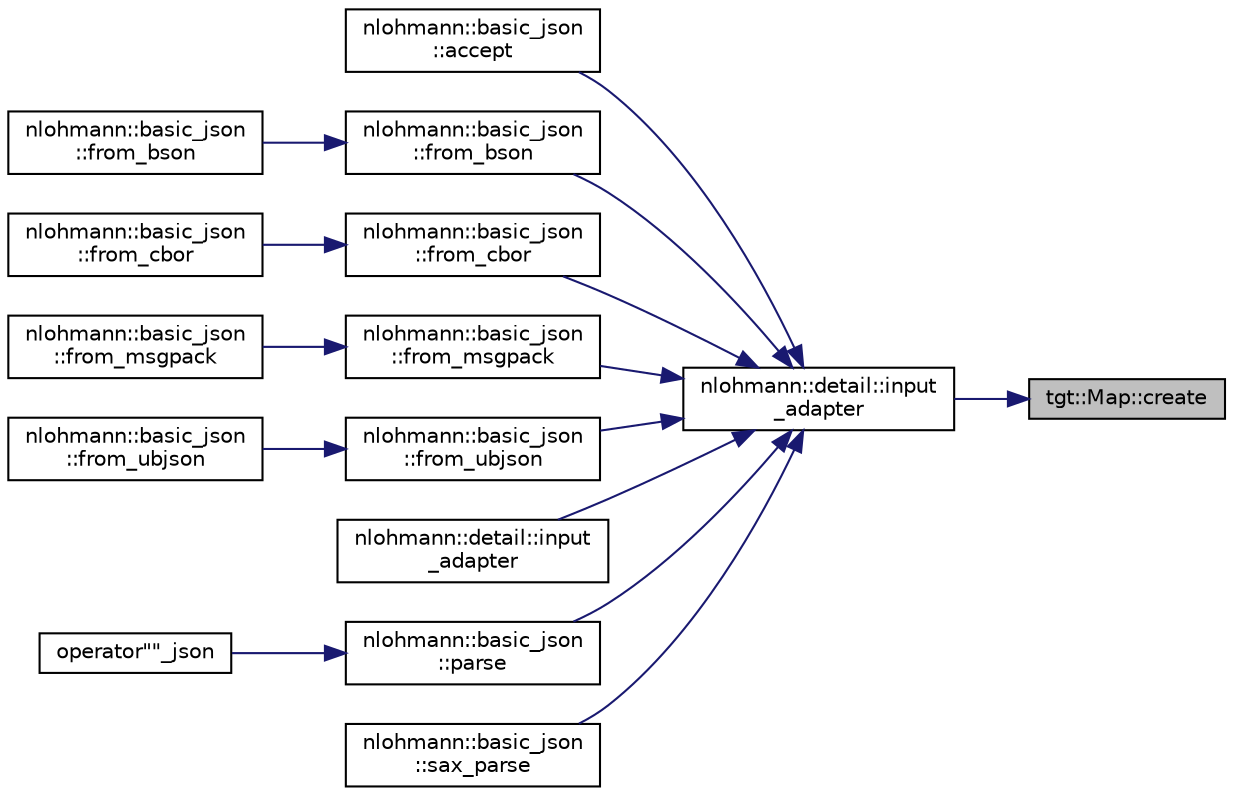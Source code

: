 digraph "tgt::Map::create"
{
 // LATEX_PDF_SIZE
  edge [fontname="Helvetica",fontsize="10",labelfontname="Helvetica",labelfontsize="10"];
  node [fontname="Helvetica",fontsize="10",shape=record];
  rankdir="RL";
  Node1 [label="tgt::Map::create",height=0.2,width=0.4,color="black", fillcolor="grey75", style="filled", fontcolor="black",tooltip=" "];
  Node1 -> Node2 [dir="back",color="midnightblue",fontsize="10",style="solid"];
  Node2 [label="nlohmann::detail::input\l_adapter",height=0.2,width=0.4,color="black", fillcolor="white", style="filled",URL="$namespacenlohmann_1_1detail.html#ad11a087dbe66eade5af4056aef9600bf",tooltip=" "];
  Node2 -> Node3 [dir="back",color="midnightblue",fontsize="10",style="solid"];
  Node3 [label="nlohmann::basic_json\l::accept",height=0.2,width=0.4,color="black", fillcolor="white", style="filled",URL="$classnlohmann_1_1basic__json.html#a32872afe5bfd040777e3e2bb85f0ca55",tooltip="check if the input is valid JSON"];
  Node2 -> Node4 [dir="back",color="midnightblue",fontsize="10",style="solid"];
  Node4 [label="nlohmann::basic_json\l::from_bson",height=0.2,width=0.4,color="black", fillcolor="white", style="filled",URL="$classnlohmann_1_1basic__json.html#a4e02793f2691aa29ab7cb69fddafbf5c",tooltip="Create a JSON value from an input in BSON format."];
  Node4 -> Node5 [dir="back",color="midnightblue",fontsize="10",style="solid"];
  Node5 [label="nlohmann::basic_json\l::from_bson",height=0.2,width=0.4,color="black", fillcolor="white", style="filled",URL="$classnlohmann_1_1basic__json.html#ae2612581e4788ddffc2f45d5e4cc04fc",tooltip=" "];
  Node2 -> Node6 [dir="back",color="midnightblue",fontsize="10",style="solid"];
  Node6 [label="nlohmann::basic_json\l::from_cbor",height=0.2,width=0.4,color="black", fillcolor="white", style="filled",URL="$classnlohmann_1_1basic__json.html#a44dd5635fb2da4710f6cd6e42b72773f",tooltip="create a JSON value from an input in CBOR format"];
  Node6 -> Node7 [dir="back",color="midnightblue",fontsize="10",style="solid"];
  Node7 [label="nlohmann::basic_json\l::from_cbor",height=0.2,width=0.4,color="black", fillcolor="white", style="filled",URL="$classnlohmann_1_1basic__json.html#a188755c8cda27e2afb03c016c14125d8",tooltip=" "];
  Node2 -> Node8 [dir="back",color="midnightblue",fontsize="10",style="solid"];
  Node8 [label="nlohmann::basic_json\l::from_msgpack",height=0.2,width=0.4,color="black", fillcolor="white", style="filled",URL="$classnlohmann_1_1basic__json.html#adbcab52fca1e25b3311ef14e71a57590",tooltip="create a JSON value from an input in MessagePack format"];
  Node8 -> Node9 [dir="back",color="midnightblue",fontsize="10",style="solid"];
  Node9 [label="nlohmann::basic_json\l::from_msgpack",height=0.2,width=0.4,color="black", fillcolor="white", style="filled",URL="$classnlohmann_1_1basic__json.html#a0d69d3102639759d5202a6f764760d23",tooltip=" "];
  Node2 -> Node10 [dir="back",color="midnightblue",fontsize="10",style="solid"];
  Node10 [label="nlohmann::basic_json\l::from_ubjson",height=0.2,width=0.4,color="black", fillcolor="white", style="filled",URL="$classnlohmann_1_1basic__json.html#aa81f62db69978b90ff701f05c72e03a7",tooltip="create a JSON value from an input in UBJSON format"];
  Node10 -> Node11 [dir="back",color="midnightblue",fontsize="10",style="solid"];
  Node11 [label="nlohmann::basic_json\l::from_ubjson",height=0.2,width=0.4,color="black", fillcolor="white", style="filled",URL="$classnlohmann_1_1basic__json.html#ab6eeda23c34cee79d8d72f1a8691a8de",tooltip=" "];
  Node2 -> Node12 [dir="back",color="midnightblue",fontsize="10",style="solid"];
  Node12 [label="nlohmann::detail::input\l_adapter",height=0.2,width=0.4,color="black", fillcolor="white", style="filled",URL="$namespacenlohmann_1_1detail.html#a8487ca95646f8368f70e279e9bf63396",tooltip=" "];
  Node2 -> Node13 [dir="back",color="midnightblue",fontsize="10",style="solid"];
  Node13 [label="nlohmann::basic_json\l::parse",height=0.2,width=0.4,color="black", fillcolor="white", style="filled",URL="$classnlohmann_1_1basic__json.html#a15018ade392a844ea32d5188d1a0b9c6",tooltip="deserialize from a compatible input"];
  Node13 -> Node14 [dir="back",color="midnightblue",fontsize="10",style="solid"];
  Node14 [label="operator\"\"_json",height=0.2,width=0.4,color="black", fillcolor="white", style="filled",URL="$json_8hpp.html#ae90d59ab420a183cd5fb8588bdc95e06",tooltip="user-defined string literal for JSON values"];
  Node2 -> Node15 [dir="back",color="midnightblue",fontsize="10",style="solid"];
  Node15 [label="nlohmann::basic_json\l::sax_parse",height=0.2,width=0.4,color="black", fillcolor="white", style="filled",URL="$classnlohmann_1_1basic__json.html#a12b382c6407da5543827ce4b24bb5008",tooltip="generate SAX events"];
}
